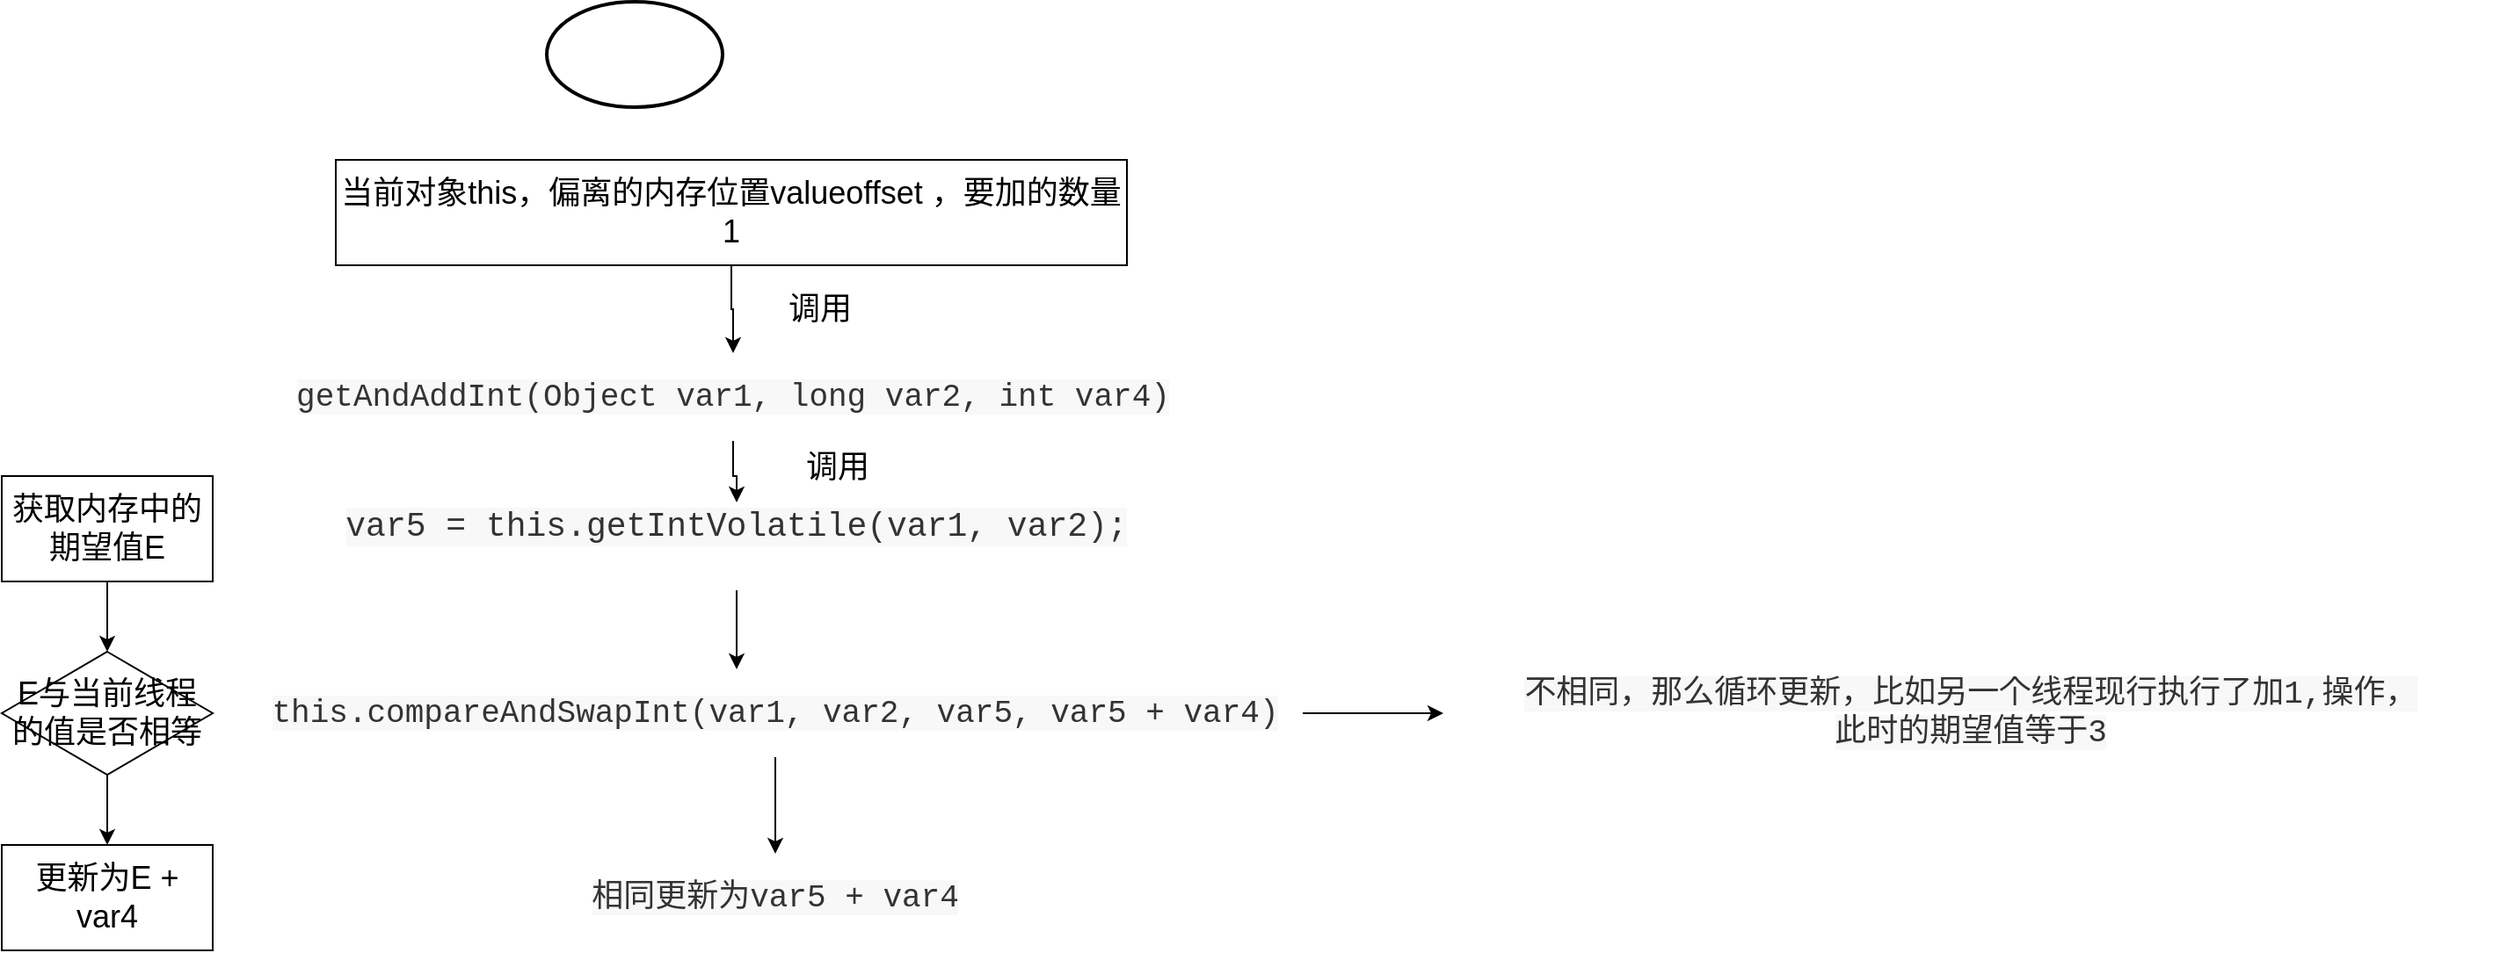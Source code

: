 <mxfile version="11.0.7" type="device"><diagram id="W-syZDJVTROZ3zEIl-qA" name="Page-1"><mxGraphModel dx="1422" dy="764" grid="1" gridSize="10" guides="1" tooltips="1" connect="1" arrows="1" fold="1" page="1" pageScale="1" pageWidth="827" pageHeight="1169" math="0" shadow="0"><root><mxCell id="0"/><mxCell id="1" parent="0"/><mxCell id="UXE1EGQZStfHgaE8fmnD-7" value="" style="edgeStyle=orthogonalEdgeStyle;rounded=0;orthogonalLoop=1;jettySize=auto;html=1;fontSize=18;" edge="1" parent="1" source="UXE1EGQZStfHgaE8fmnD-2" target="UXE1EGQZStfHgaE8fmnD-6"><mxGeometry relative="1" as="geometry"/></mxCell><mxCell id="UXE1EGQZStfHgaE8fmnD-2" value="获取内存中的期望值E" style="rounded=0;whiteSpace=wrap;html=1;fontSize=18;" vertex="1" parent="1"><mxGeometry x="160" y="320" width="120" height="60" as="geometry"/></mxCell><mxCell id="UXE1EGQZStfHgaE8fmnD-9" value="" style="edgeStyle=orthogonalEdgeStyle;rounded=0;orthogonalLoop=1;jettySize=auto;html=1;fontSize=18;entryX=0.5;entryY=0;entryDx=0;entryDy=0;" edge="1" parent="1" source="UXE1EGQZStfHgaE8fmnD-6" target="UXE1EGQZStfHgaE8fmnD-10"><mxGeometry relative="1" as="geometry"><mxPoint x="220" y="570" as="targetPoint"/></mxGeometry></mxCell><mxCell id="UXE1EGQZStfHgaE8fmnD-6" value="E与当前线程的值是否相等" style="rhombus;whiteSpace=wrap;html=1;rounded=0;fontSize=18;" vertex="1" parent="1"><mxGeometry x="160" y="420" width="120" height="70" as="geometry"/></mxCell><mxCell id="UXE1EGQZStfHgaE8fmnD-10" value="更新为E + var4" style="rounded=0;whiteSpace=wrap;html=1;fontSize=18;" vertex="1" parent="1"><mxGeometry x="160" y="530" width="120" height="60" as="geometry"/></mxCell><mxCell id="UXE1EGQZStfHgaE8fmnD-11" value="" style="strokeWidth=2;html=1;shape=mxgraph.flowchart.start_1;whiteSpace=wrap;rounded=0;fontSize=18;" vertex="1" parent="1"><mxGeometry x="470" y="50" width="100" height="60" as="geometry"/></mxCell><mxCell id="UXE1EGQZStfHgaE8fmnD-19" value="" style="edgeStyle=orthogonalEdgeStyle;rounded=0;orthogonalLoop=1;jettySize=auto;html=1;fontSize=18;" edge="1" parent="1" source="UXE1EGQZStfHgaE8fmnD-14" target="UXE1EGQZStfHgaE8fmnD-16"><mxGeometry relative="1" as="geometry"/></mxCell><mxCell id="UXE1EGQZStfHgaE8fmnD-14" value="当前对象this，偏离的内存位置valueoffset ，要加的数量1" style="rounded=0;whiteSpace=wrap;html=1;fontSize=18;" vertex="1" parent="1"><mxGeometry x="350" y="140" width="450" height="60" as="geometry"/></mxCell><mxCell id="UXE1EGQZStfHgaE8fmnD-22" value="" style="edgeStyle=orthogonalEdgeStyle;rounded=0;orthogonalLoop=1;jettySize=auto;html=1;fontSize=18;" edge="1" parent="1" source="UXE1EGQZStfHgaE8fmnD-16" target="UXE1EGQZStfHgaE8fmnD-21"><mxGeometry relative="1" as="geometry"/></mxCell><UserObject label="&lt;span style=&quot;color: rgb(51 , 51 , 51) ; font-family: &amp;#34;menlo&amp;#34; , &amp;#34;monaco&amp;#34; , &amp;#34;consolas&amp;#34; , &amp;#34;courier new&amp;#34; , monospace ; text-align: left ; white-space: pre ; background-color: rgb(248 , 248 , 248)&quot;&gt;getAndAddInt(Object var1, long var2, int var4)&lt;/span&gt;" placeholders="1" name="Variable" id="UXE1EGQZStfHgaE8fmnD-16"><mxCell style="text;html=1;strokeColor=none;fillColor=none;align=center;verticalAlign=middle;whiteSpace=wrap;overflow=hidden;rounded=0;fontSize=18;" vertex="1" parent="1"><mxGeometry x="316" y="250" width="520" height="50" as="geometry"/></mxCell></UserObject><mxCell id="UXE1EGQZStfHgaE8fmnD-26" value="" style="edgeStyle=orthogonalEdgeStyle;rounded=0;orthogonalLoop=1;jettySize=auto;html=1;fontSize=18;" edge="1" parent="1" source="UXE1EGQZStfHgaE8fmnD-21" target="UXE1EGQZStfHgaE8fmnD-25"><mxGeometry relative="1" as="geometry"><Array as="points"><mxPoint x="578" y="430"/><mxPoint x="578" y="430"/></Array></mxGeometry></mxCell><UserObject label="&lt;span style=&quot;color: rgb(51 , 51 , 51) ; font-family: &amp;#34;menlo&amp;#34; , &amp;#34;monaco&amp;#34; , &amp;#34;consolas&amp;#34; , &amp;#34;courier new&amp;#34; , monospace ; white-space: pre ; background-color: rgb(248 , 248 , 248) ; font-size: 19px&quot;&gt;var5 = this.getIntVolatile(var1, var2);&lt;br&gt;&lt;br&gt;&lt;/span&gt;" placeholders="1" name="Variable" id="UXE1EGQZStfHgaE8fmnD-21"><mxCell style="text;html=1;strokeColor=none;fillColor=none;align=center;verticalAlign=middle;whiteSpace=wrap;overflow=hidden;rounded=0;fontSize=18;" vertex="1" parent="1"><mxGeometry x="278" y="335" width="600" height="50" as="geometry"/></mxCell></UserObject><mxCell id="UXE1EGQZStfHgaE8fmnD-20" value="调用" style="text;html=1;resizable=0;autosize=1;align=center;verticalAlign=middle;points=[];fillColor=none;strokeColor=none;rounded=0;fontSize=18;" vertex="1" parent="1"><mxGeometry x="600" y="210" width="50" height="30" as="geometry"/></mxCell><mxCell id="UXE1EGQZStfHgaE8fmnD-23" value="调用" style="text;html=1;resizable=0;autosize=1;align=center;verticalAlign=middle;points=[];fillColor=none;strokeColor=none;rounded=0;fontSize=18;" vertex="1" parent="1"><mxGeometry x="610" y="300" width="50" height="30" as="geometry"/></mxCell><mxCell id="UXE1EGQZStfHgaE8fmnD-28" value="" style="edgeStyle=orthogonalEdgeStyle;rounded=0;orthogonalLoop=1;jettySize=auto;html=1;fontSize=18;" edge="1" parent="1" source="UXE1EGQZStfHgaE8fmnD-25" target="UXE1EGQZStfHgaE8fmnD-27"><mxGeometry relative="1" as="geometry"/></mxCell><mxCell id="UXE1EGQZStfHgaE8fmnD-30" value="" style="edgeStyle=orthogonalEdgeStyle;rounded=0;orthogonalLoop=1;jettySize=auto;html=1;fontSize=18;" edge="1" parent="1" source="UXE1EGQZStfHgaE8fmnD-25" target="UXE1EGQZStfHgaE8fmnD-29"><mxGeometry relative="1" as="geometry"/></mxCell><UserObject label="&lt;span style=&quot;color: rgb(51 , 51 , 51) ; font-family: &amp;#34;menlo&amp;#34; , &amp;#34;monaco&amp;#34; , &amp;#34;consolas&amp;#34; , &amp;#34;courier new&amp;#34; , monospace ; white-space: pre ; background-color: rgb(248 , 248 , 248)&quot;&gt;&lt;font style=&quot;font-size: 18px&quot;&gt;this.compareAndSwapInt(var1, var2, var5, var5 + var4)&lt;/font&gt;&lt;/span&gt;&lt;span style=&quot;color: rgb(51 , 51 , 51) ; font-family: &amp;#34;menlo&amp;#34; , &amp;#34;monaco&amp;#34; , &amp;#34;consolas&amp;#34; , &amp;#34;courier new&amp;#34; , monospace ; white-space: pre ; background-color: rgb(248 , 248 , 248) ; font-size: 19px&quot;&gt;&lt;br&gt;&lt;/span&gt;" placeholders="1" name="Variable" id="UXE1EGQZStfHgaE8fmnD-25"><mxCell style="text;html=1;strokeColor=none;fillColor=none;align=center;verticalAlign=middle;whiteSpace=wrap;overflow=hidden;rounded=0;fontSize=18;" vertex="1" parent="1"><mxGeometry x="300" y="430" width="600" height="50" as="geometry"/></mxCell></UserObject><UserObject label="&lt;span style=&quot;color: rgb(51 , 51 , 51) ; font-family: &amp;#34;menlo&amp;#34; , &amp;#34;monaco&amp;#34; , &amp;#34;consolas&amp;#34; , &amp;#34;courier new&amp;#34; , monospace ; white-space: pre ; background-color: rgb(248 , 248 , 248)&quot;&gt;&lt;font style=&quot;font-size: 18px&quot;&gt;不相同，那么循环更新，比如另一个线程现行执行了加1,操作，&lt;br/&gt;此时的期望值等于3&lt;/font&gt;&lt;/span&gt;&lt;span style=&quot;color: rgb(51 , 51 , 51) ; font-family: &amp;#34;menlo&amp;#34; , &amp;#34;monaco&amp;#34; , &amp;#34;consolas&amp;#34; , &amp;#34;courier new&amp;#34; , monospace ; white-space: pre ; background-color: rgb(248 , 248 , 248) ; font-size: 19px&quot;&gt;&lt;br&gt;&lt;/span&gt;" placeholders="1" name="Variable" id="UXE1EGQZStfHgaE8fmnD-29"><mxCell style="text;html=1;strokeColor=none;fillColor=none;align=center;verticalAlign=middle;whiteSpace=wrap;overflow=hidden;rounded=0;fontSize=18;" vertex="1" parent="1"><mxGeometry x="980" y="430" width="600" height="50" as="geometry"/></mxCell></UserObject><UserObject label="&lt;span style=&quot;color: rgb(51 , 51 , 51) ; font-family: &amp;#34;menlo&amp;#34; , &amp;#34;monaco&amp;#34; , &amp;#34;consolas&amp;#34; , &amp;#34;courier new&amp;#34; , monospace ; white-space: pre ; background-color: rgb(248 , 248 , 248)&quot;&gt;&lt;font style=&quot;font-size: 18px&quot;&gt;相同更新为var5 + var4&lt;/font&gt;&lt;/span&gt;&lt;span style=&quot;color: rgb(51 , 51 , 51) ; font-family: &amp;#34;menlo&amp;#34; , &amp;#34;monaco&amp;#34; , &amp;#34;consolas&amp;#34; , &amp;#34;courier new&amp;#34; , monospace ; white-space: pre ; background-color: rgb(248 , 248 , 248) ; font-size: 19px&quot;&gt;&lt;br&gt;&lt;/span&gt;" placeholders="1" name="Variable" id="UXE1EGQZStfHgaE8fmnD-27"><mxCell style="text;html=1;strokeColor=none;fillColor=none;align=center;verticalAlign=middle;whiteSpace=wrap;overflow=hidden;rounded=0;fontSize=18;" vertex="1" parent="1"><mxGeometry x="300" y="535" width="600" height="50" as="geometry"/></mxCell></UserObject></root></mxGraphModel></diagram></mxfile>